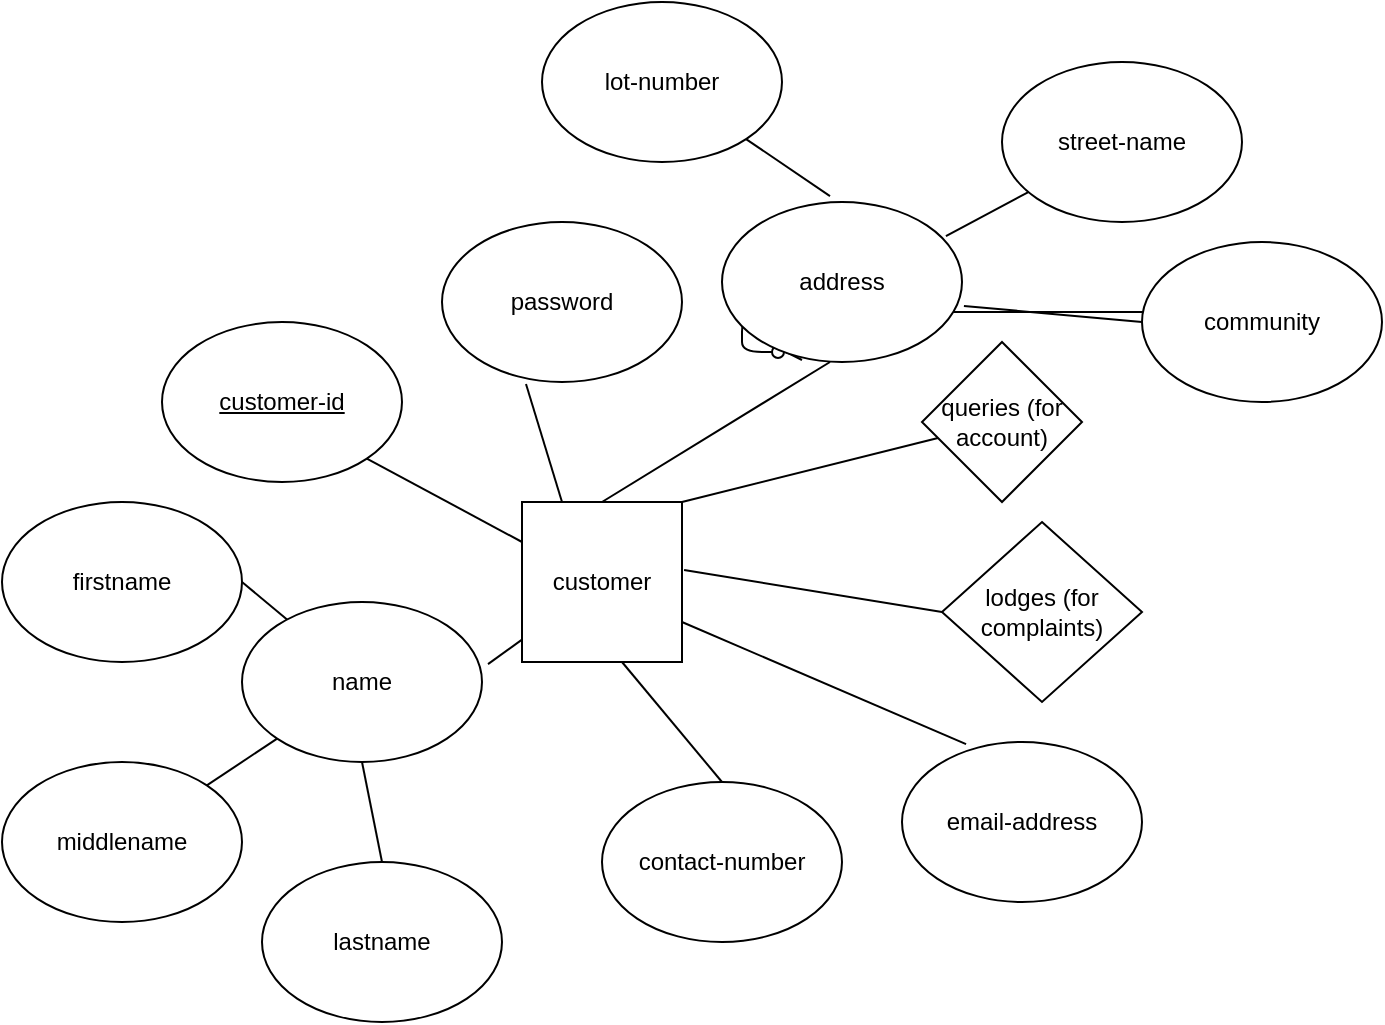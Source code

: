 <mxfile version="14.4.3" type="device"><diagram id="R2lEEEUBdFMjLlhIrx00" name="Page-1"><mxGraphModel dx="868" dy="472" grid="1" gridSize="10" guides="1" tooltips="1" connect="1" arrows="1" fold="1" page="1" pageScale="1" pageWidth="850" pageHeight="1100" math="0" shadow="0" extFonts="Permanent Marker^https://fonts.googleapis.com/css?family=Permanent+Marker"><root><mxCell id="0"/><mxCell id="1" parent="0"/><mxCell id="C-vyLk0tnHw3VtMMgP7b-12" value="" style="edgeStyle=entityRelationEdgeStyle;endArrow=ERzeroToMany;startArrow=ERone;endFill=1;startFill=0;" parent="1" target="C-vyLk0tnHw3VtMMgP7b-17" edge="1"><mxGeometry width="100" height="100" relative="1" as="geometry"><mxPoint x="700" y="165" as="sourcePoint"/><mxPoint x="460" y="205" as="targetPoint"/></mxGeometry></mxCell><mxCell id="tA_Ex0wnNVbbnuMBwhAi-1" value="&lt;u&gt;customer-id&lt;/u&gt;" style="ellipse;whiteSpace=wrap;html=1;" vertex="1" parent="1"><mxGeometry x="140" y="190" width="120" height="80" as="geometry"/></mxCell><mxCell id="tA_Ex0wnNVbbnuMBwhAi-2" value="customer" style="whiteSpace=wrap;html=1;aspect=fixed;" vertex="1" parent="1"><mxGeometry x="320" y="280" width="80" height="80" as="geometry"/></mxCell><mxCell id="tA_Ex0wnNVbbnuMBwhAi-3" value="name" style="ellipse;whiteSpace=wrap;html=1;" vertex="1" parent="1"><mxGeometry x="180" y="330" width="120" height="80" as="geometry"/></mxCell><mxCell id="tA_Ex0wnNVbbnuMBwhAi-4" value="firstname" style="ellipse;whiteSpace=wrap;html=1;" vertex="1" parent="1"><mxGeometry x="60" y="280" width="120" height="80" as="geometry"/></mxCell><mxCell id="tA_Ex0wnNVbbnuMBwhAi-5" value="middlename" style="ellipse;whiteSpace=wrap;html=1;" vertex="1" parent="1"><mxGeometry x="60" y="410" width="120" height="80" as="geometry"/></mxCell><mxCell id="tA_Ex0wnNVbbnuMBwhAi-6" value="lastname" style="ellipse;whiteSpace=wrap;html=1;" vertex="1" parent="1"><mxGeometry x="190" y="460" width="120" height="80" as="geometry"/></mxCell><mxCell id="tA_Ex0wnNVbbnuMBwhAi-7" value="" style="endArrow=none;html=1;exitX=1.025;exitY=0.388;exitDx=0;exitDy=0;exitPerimeter=0;" edge="1" parent="1" source="tA_Ex0wnNVbbnuMBwhAi-3" target="tA_Ex0wnNVbbnuMBwhAi-2"><mxGeometry width="50" height="50" relative="1" as="geometry"><mxPoint x="430" y="270" as="sourcePoint"/><mxPoint x="360" y="260" as="targetPoint"/></mxGeometry></mxCell><mxCell id="tA_Ex0wnNVbbnuMBwhAi-8" value="" style="endArrow=none;html=1;entryX=0.5;entryY=1;entryDx=0;entryDy=0;exitX=0.5;exitY=0;exitDx=0;exitDy=0;" edge="1" parent="1" source="tA_Ex0wnNVbbnuMBwhAi-6" target="tA_Ex0wnNVbbnuMBwhAi-3"><mxGeometry width="50" height="50" relative="1" as="geometry"><mxPoint x="310" y="310" as="sourcePoint"/><mxPoint x="360" y="260" as="targetPoint"/></mxGeometry></mxCell><mxCell id="tA_Ex0wnNVbbnuMBwhAi-9" value="" style="endArrow=none;html=1;entryX=1;entryY=0.5;entryDx=0;entryDy=0;" edge="1" parent="1" source="tA_Ex0wnNVbbnuMBwhAi-3" target="tA_Ex0wnNVbbnuMBwhAi-4"><mxGeometry width="50" height="50" relative="1" as="geometry"><mxPoint x="310" y="310" as="sourcePoint"/><mxPoint x="360" y="260" as="targetPoint"/></mxGeometry></mxCell><mxCell id="tA_Ex0wnNVbbnuMBwhAi-10" value="" style="endArrow=none;html=1;entryX=1;entryY=0;entryDx=0;entryDy=0;exitX=0;exitY=1;exitDx=0;exitDy=0;" edge="1" parent="1" source="tA_Ex0wnNVbbnuMBwhAi-3" target="tA_Ex0wnNVbbnuMBwhAi-5"><mxGeometry width="50" height="50" relative="1" as="geometry"><mxPoint x="230" y="370" as="sourcePoint"/><mxPoint x="360" y="260" as="targetPoint"/></mxGeometry></mxCell><mxCell id="tA_Ex0wnNVbbnuMBwhAi-11" value="" style="endArrow=none;html=1;entryX=0;entryY=0.25;entryDx=0;entryDy=0;exitX=1;exitY=1;exitDx=0;exitDy=0;" edge="1" parent="1" source="tA_Ex0wnNVbbnuMBwhAi-1" target="tA_Ex0wnNVbbnuMBwhAi-2"><mxGeometry width="50" height="50" relative="1" as="geometry"><mxPoint x="310" y="310" as="sourcePoint"/><mxPoint x="360" y="260" as="targetPoint"/></mxGeometry></mxCell><mxCell id="tA_Ex0wnNVbbnuMBwhAi-12" value="password" style="ellipse;whiteSpace=wrap;html=1;" vertex="1" parent="1"><mxGeometry x="280" y="140" width="120" height="80" as="geometry"/></mxCell><mxCell id="tA_Ex0wnNVbbnuMBwhAi-13" value="" style="endArrow=none;html=1;entryX=0.35;entryY=1.013;entryDx=0;entryDy=0;entryPerimeter=0;exitX=0.25;exitY=0;exitDx=0;exitDy=0;" edge="1" parent="1" source="tA_Ex0wnNVbbnuMBwhAi-2" target="tA_Ex0wnNVbbnuMBwhAi-12"><mxGeometry width="50" height="50" relative="1" as="geometry"><mxPoint x="310" y="310" as="sourcePoint"/><mxPoint x="360" y="260" as="targetPoint"/></mxGeometry></mxCell><mxCell id="tA_Ex0wnNVbbnuMBwhAi-14" value="email-address" style="ellipse;whiteSpace=wrap;html=1;" vertex="1" parent="1"><mxGeometry x="510" y="400" width="120" height="80" as="geometry"/></mxCell><mxCell id="tA_Ex0wnNVbbnuMBwhAi-15" value="" style="endArrow=none;html=1;entryX=0.267;entryY=0.013;entryDx=0;entryDy=0;entryPerimeter=0;exitX=1;exitY=0.75;exitDx=0;exitDy=0;" edge="1" parent="1" source="tA_Ex0wnNVbbnuMBwhAi-2" target="tA_Ex0wnNVbbnuMBwhAi-14"><mxGeometry width="50" height="50" relative="1" as="geometry"><mxPoint x="310" y="310" as="sourcePoint"/><mxPoint x="360" y="260" as="targetPoint"/></mxGeometry></mxCell><mxCell id="tA_Ex0wnNVbbnuMBwhAi-16" value="contact-number" style="ellipse;whiteSpace=wrap;html=1;" vertex="1" parent="1"><mxGeometry x="360" y="420" width="120" height="80" as="geometry"/></mxCell><mxCell id="tA_Ex0wnNVbbnuMBwhAi-17" value="" style="endArrow=none;html=1;entryX=0.5;entryY=0;entryDx=0;entryDy=0;exitX=0.625;exitY=1;exitDx=0;exitDy=0;exitPerimeter=0;" edge="1" parent="1" source="tA_Ex0wnNVbbnuMBwhAi-2" target="tA_Ex0wnNVbbnuMBwhAi-16"><mxGeometry width="50" height="50" relative="1" as="geometry"><mxPoint x="310" y="310" as="sourcePoint"/><mxPoint x="360" y="260" as="targetPoint"/></mxGeometry></mxCell><mxCell id="tA_Ex0wnNVbbnuMBwhAi-18" value="lodges (for complaints)" style="rhombus;whiteSpace=wrap;html=1;" vertex="1" parent="1"><mxGeometry x="530" y="290" width="100" height="90" as="geometry"/></mxCell><mxCell id="tA_Ex0wnNVbbnuMBwhAi-19" value="" style="endArrow=none;html=1;entryX=0;entryY=0.5;entryDx=0;entryDy=0;exitX=1.013;exitY=0.425;exitDx=0;exitDy=0;exitPerimeter=0;" edge="1" parent="1" source="tA_Ex0wnNVbbnuMBwhAi-2" target="tA_Ex0wnNVbbnuMBwhAi-18"><mxGeometry width="50" height="50" relative="1" as="geometry"><mxPoint x="310" y="320" as="sourcePoint"/><mxPoint x="360" y="270" as="targetPoint"/></mxGeometry></mxCell><mxCell id="tA_Ex0wnNVbbnuMBwhAi-20" value="queries (for account)" style="rhombus;whiteSpace=wrap;html=1;" vertex="1" parent="1"><mxGeometry x="520" y="200" width="80" height="80" as="geometry"/></mxCell><mxCell id="tA_Ex0wnNVbbnuMBwhAi-21" value="" style="endArrow=none;html=1;exitX=1;exitY=0;exitDx=0;exitDy=0;" edge="1" parent="1" source="tA_Ex0wnNVbbnuMBwhAi-2" target="tA_Ex0wnNVbbnuMBwhAi-20"><mxGeometry width="50" height="50" relative="1" as="geometry"><mxPoint x="310" y="300" as="sourcePoint"/><mxPoint x="360" y="250" as="targetPoint"/></mxGeometry></mxCell><mxCell id="tA_Ex0wnNVbbnuMBwhAi-22" value="address" style="ellipse;whiteSpace=wrap;html=1;" vertex="1" parent="1"><mxGeometry x="420" y="130" width="120" height="80" as="geometry"/></mxCell><mxCell id="tA_Ex0wnNVbbnuMBwhAi-23" value="" style="endArrow=none;html=1;exitX=0.5;exitY=0;exitDx=0;exitDy=0;entryX=0.45;entryY=1;entryDx=0;entryDy=0;entryPerimeter=0;" edge="1" parent="1" source="tA_Ex0wnNVbbnuMBwhAi-2" target="tA_Ex0wnNVbbnuMBwhAi-22"><mxGeometry width="50" height="50" relative="1" as="geometry"><mxPoint x="420" y="230" as="sourcePoint"/><mxPoint x="470" y="180" as="targetPoint"/></mxGeometry></mxCell><mxCell id="tA_Ex0wnNVbbnuMBwhAi-26" value="street-name" style="ellipse;whiteSpace=wrap;html=1;" vertex="1" parent="1"><mxGeometry x="560" y="60" width="120" height="80" as="geometry"/></mxCell><mxCell id="tA_Ex0wnNVbbnuMBwhAi-27" value="lot-number" style="ellipse;whiteSpace=wrap;html=1;" vertex="1" parent="1"><mxGeometry x="330" y="30" width="120" height="80" as="geometry"/></mxCell><mxCell id="tA_Ex0wnNVbbnuMBwhAi-28" value="community" style="ellipse;whiteSpace=wrap;html=1;" vertex="1" parent="1"><mxGeometry x="630" y="150" width="120" height="80" as="geometry"/></mxCell><mxCell id="tA_Ex0wnNVbbnuMBwhAi-29" value="" style="endArrow=none;html=1;exitX=0.45;exitY=-0.037;exitDx=0;exitDy=0;exitPerimeter=0;" edge="1" parent="1" source="tA_Ex0wnNVbbnuMBwhAi-22" target="tA_Ex0wnNVbbnuMBwhAi-27"><mxGeometry width="50" height="50" relative="1" as="geometry"><mxPoint x="420" y="230" as="sourcePoint"/><mxPoint x="470" y="180" as="targetPoint"/></mxGeometry></mxCell><mxCell id="tA_Ex0wnNVbbnuMBwhAi-30" value="" style="endArrow=none;html=1;exitX=0.933;exitY=0.213;exitDx=0;exitDy=0;exitPerimeter=0;" edge="1" parent="1" source="tA_Ex0wnNVbbnuMBwhAi-22" target="tA_Ex0wnNVbbnuMBwhAi-26"><mxGeometry width="50" height="50" relative="1" as="geometry"><mxPoint x="420" y="230" as="sourcePoint"/><mxPoint x="470" y="180" as="targetPoint"/></mxGeometry></mxCell><mxCell id="tA_Ex0wnNVbbnuMBwhAi-31" value="" style="endArrow=none;html=1;entryX=0;entryY=0.5;entryDx=0;entryDy=0;exitX=1.008;exitY=0.65;exitDx=0;exitDy=0;exitPerimeter=0;" edge="1" parent="1" source="tA_Ex0wnNVbbnuMBwhAi-22" target="tA_Ex0wnNVbbnuMBwhAi-28"><mxGeometry width="50" height="50" relative="1" as="geometry"><mxPoint x="420" y="230" as="sourcePoint"/><mxPoint x="470" y="180" as="targetPoint"/></mxGeometry></mxCell></root></mxGraphModel></diagram></mxfile>